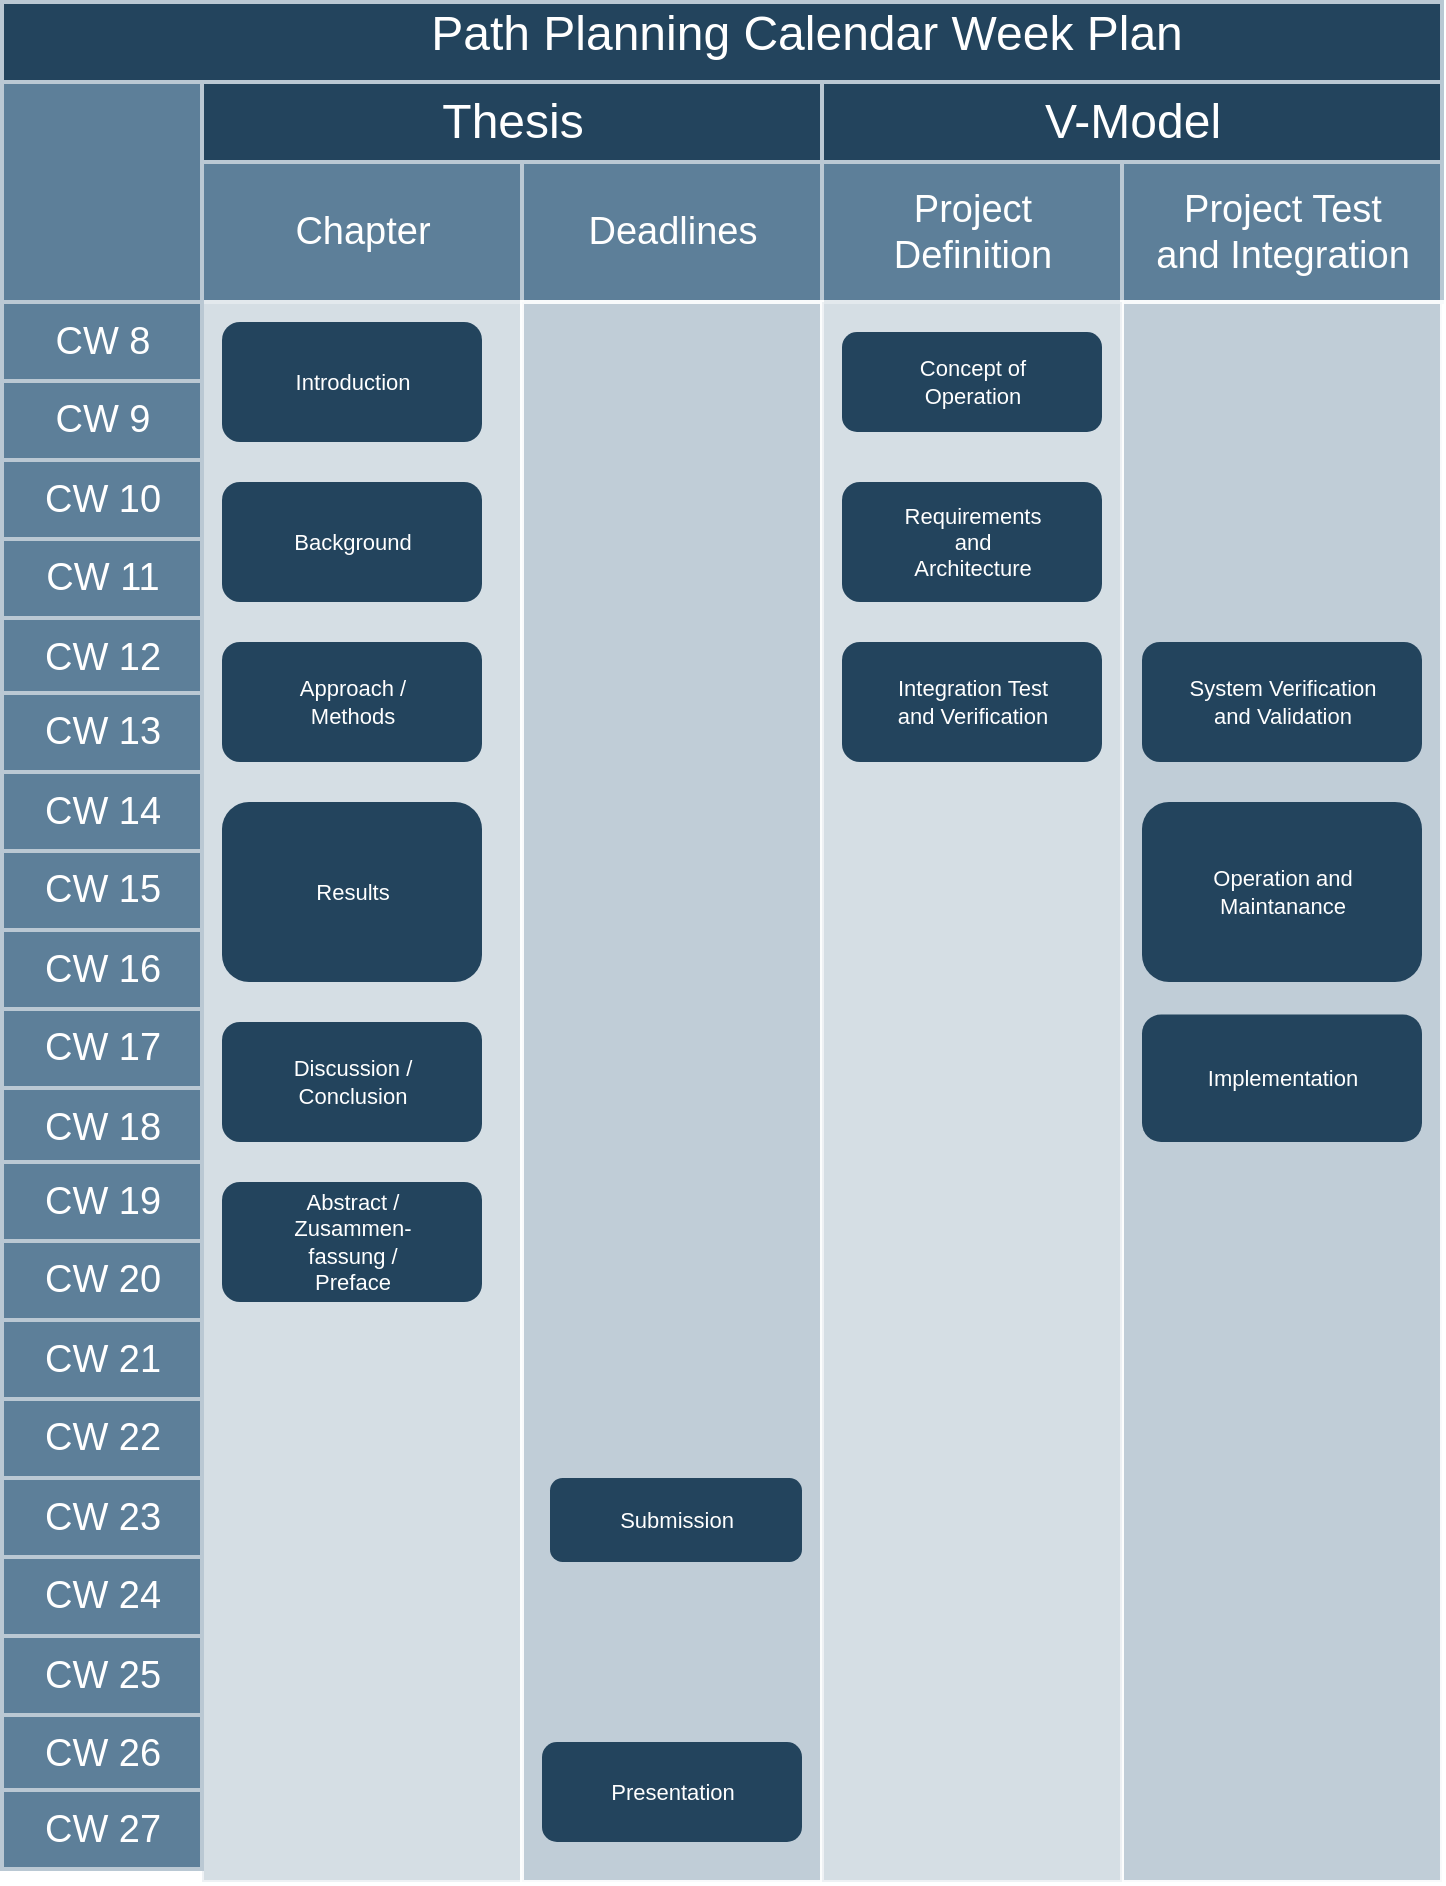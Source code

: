 <mxfile version="18.0.6" type="device"><diagram id="6a731a19-8d31-9384-78a2-239565b7b9f0" name="Page-1"><mxGraphModel dx="1237" dy="891" grid="1" gridSize="10" guides="1" tooltips="1" connect="1" arrows="1" fold="1" page="1" pageScale="1" pageWidth="827" pageHeight="1169" background="none" math="0" shadow="0"><root><mxCell id="0"/><mxCell id="1" parent="0"/><mxCell id="56" value="Path Planning Calendar Week Plan" style="strokeColor=#BAC8D3;fillColor=#23445D;fontSize=24;strokeWidth=2;fontFamily=Helvetica;html=1;fontColor=#FFFFFF;fontStyle=0;spacingBottom=8;spacingRight=0;spacingLeft=83;" parent="1" vertex="1"><mxGeometry x="40" y="40" width="720" height="40" as="geometry"/></mxCell><mxCell id="57" value="Thesis" style="strokeColor=#BAC8D3;fillColor=#23445D;fontSize=24;strokeWidth=2;horizontal=1;fontFamily=Helvetica;html=1;fontColor=#FFFFFF;fontStyle=0;direction=south;flipV=1;" parent="1" vertex="1"><mxGeometry x="140" y="80" width="310" height="40" as="geometry"/></mxCell><mxCell id="58" value="Chapter" style="strokeColor=#BAC8D3;fillColor=#5d7f99;fontSize=19;strokeWidth=2;horizontal=1;fontFamily=Helvetica;html=1;labelBackgroundColor=none;fontColor=#FFFFFF;direction=south;" parent="1" vertex="1"><mxGeometry x="140" y="120" width="160" height="70" as="geometry"/></mxCell><mxCell id="59" value="" style="strokeColor=#BAC8D3;fillColor=#5d7f99;fontSize=19;strokeWidth=2;fontFamily=Helvetica;html=1;labelBackgroundColor=none;fontColor=#FFFFFF;" parent="1" vertex="1"><mxGeometry x="40" y="80" width="100" height="110" as="geometry"/></mxCell><mxCell id="60" value="Deadlines" style="strokeColor=#BAC8D3;fillColor=#5d7f99;fontSize=19;strokeWidth=2;horizontal=1;fontFamily=Helvetica;html=1;labelBackgroundColor=none;fontColor=#FFFFFF;direction=south;" parent="1" vertex="1"><mxGeometry x="300" y="120" width="150" height="70" as="geometry"/></mxCell><mxCell id="62" value="Project Test&lt;br&gt;and&amp;nbsp;Integration" style="strokeColor=#BAC8D3;fillColor=#5d7f99;fontSize=19;strokeWidth=2;horizontal=1;fontFamily=Helvetica;html=1;labelBackgroundColor=none;fontColor=#FFFFFF;direction=south;" parent="1" vertex="1"><mxGeometry x="600" y="120" width="160" height="70" as="geometry"/></mxCell><mxCell id="63" value="Project &lt;br&gt;Definition" style="strokeColor=#BAC8D3;fillColor=#5d7f99;fontSize=19;strokeWidth=2;horizontal=1;fontFamily=Helvetica;html=1;labelBackgroundColor=none;fontColor=#FFFFFF;direction=south;" parent="1" vertex="1"><mxGeometry x="450" y="120" width="150" height="70" as="geometry"/></mxCell><mxCell id="64" value="V-Model" style="strokeColor=#BAC8D3;fillColor=#23445D;fontSize=24;strokeWidth=2;horizontal=1;fontFamily=Helvetica;html=1;fontColor=#FFFFFF;fontStyle=0;direction=south;" parent="1" vertex="1"><mxGeometry x="450" y="80" width="310" height="40" as="geometry"/></mxCell><mxCell id="68" value="" style="strokeColor=#FFFFFF;fillColor=#BAC8D3;fontSize=18;strokeWidth=2;fontFamily=Helvetica;html=1;opacity=60;direction=south;" parent="1" vertex="1"><mxGeometry x="140" y="190" width="160" height="790" as="geometry"/></mxCell><mxCell id="69" value="" style="strokeColor=#FFFFFF;fillColor=#BAC8D3;fontSize=18;strokeWidth=2;fontFamily=Helvetica;html=1;opacity=90;direction=south;" parent="1" vertex="1"><mxGeometry x="300" y="190" width="150" height="790" as="geometry"/></mxCell><mxCell id="71" value="" style="strokeColor=#FFFFFF;fillColor=#BAC8D3;fontSize=18;strokeWidth=2;fontFamily=Helvetica;html=1;opacity=90;direction=south;" parent="1" vertex="1"><mxGeometry x="600" y="190" width="160" height="790" as="geometry"/></mxCell><mxCell id="72" value="" style="strokeColor=#FFFFFF;fillColor=#BAC8D3;fontSize=18;strokeWidth=2;fontFamily=Helvetica;html=1;opacity=60;direction=south;" parent="1" vertex="1"><mxGeometry x="450" y="190" width="150" height="790" as="geometry"/></mxCell><mxCell id="90" value="&lt;font style=&quot;font-size: 11px;&quot; color=&quot;#ffffff&quot;&gt;Introduction&lt;/font&gt;" style="rounded=1;fillColor=#23445D;strokeColor=none;strokeWidth=2;fontFamily=Helvetica;html=1;gradientColor=none;fontSize=11;" parent="1" vertex="1"><mxGeometry x="150" y="200" width="130" height="60" as="geometry"/></mxCell><mxCell id="VGiEIG8dLVj6WltKwW1i-151" value="CW 11" style="strokeColor=#BAC8D3;fillColor=#5d7f99;fontSize=19;strokeWidth=2;fontFamily=Helvetica;html=1;labelBackgroundColor=none;fontColor=#FFFFFF;" parent="1" vertex="1"><mxGeometry x="40.0" y="308.5" width="100" height="39.5" as="geometry"/></mxCell><mxCell id="VGiEIG8dLVj6WltKwW1i-152" value="CW 12" style="strokeColor=#BAC8D3;fillColor=#5d7f99;fontSize=19;strokeWidth=2;fontFamily=Helvetica;html=1;labelBackgroundColor=none;fontColor=#FFFFFF;" parent="1" vertex="1"><mxGeometry x="40.0" y="348" width="100" height="39.5" as="geometry"/></mxCell><mxCell id="VGiEIG8dLVj6WltKwW1i-153" value="CW 13" style="strokeColor=#BAC8D3;fillColor=#5d7f99;fontSize=19;strokeWidth=2;fontFamily=Helvetica;html=1;labelBackgroundColor=none;fontColor=#FFFFFF;" parent="1" vertex="1"><mxGeometry x="40.0" y="385.5" width="100" height="39.5" as="geometry"/></mxCell><mxCell id="VGiEIG8dLVj6WltKwW1i-154" value="CW 14" style="strokeColor=#BAC8D3;fillColor=#5d7f99;fontSize=19;strokeWidth=2;fontFamily=Helvetica;html=1;labelBackgroundColor=none;fontColor=#FFFFFF;" parent="1" vertex="1"><mxGeometry x="40.0" y="425" width="100" height="39.5" as="geometry"/></mxCell><mxCell id="VGiEIG8dLVj6WltKwW1i-155" value="CW 15&lt;span style=&quot;color: rgba(0, 0, 0, 0); font-family: monospace; font-size: 0px; text-align: start;&quot;&gt;%3CmxGraphModel%3E%3Croot%3E%3CmxCell%20id%3D%220%22%2F%3E%3CmxCell%20id%3D%221%22%20parent%3D%220%22%2F%3E%3CmxCell%20id%3D%222%22%20value%3D%22CW%2014%22%20style%3D%22strokeColor%3D%23BAC8D3%3BfillColor%3D%235d7f99%3BfontSize%3D19%3BstrokeWidth%3D2%3BfontFamily%3DHelvetica%3Bhtml%3D1%3BlabelBackgroundColor%3Dnone%3BfontColor%3D%23FFFFFF%3B%22%20vertex%3D%221%22%20parent%3D%221%22%3E%3CmxGeometry%20x%3D%221060.0%22%20y%3D%22890.5%22%20width%3D%22136%22%20height%3D%2239.5%22%20as%3D%22geometry%22%2F%3E%3C%2FmxCell%3E%3C%2Froot%3E%3C%2FmxGraphModel%3E&lt;/span&gt;" style="strokeColor=#BAC8D3;fillColor=#5d7f99;fontSize=19;strokeWidth=2;fontFamily=Helvetica;html=1;labelBackgroundColor=none;fontColor=#FFFFFF;" parent="1" vertex="1"><mxGeometry x="40.0" y="464.5" width="100" height="39.5" as="geometry"/></mxCell><mxCell id="VGiEIG8dLVj6WltKwW1i-156" value="CW 16" style="strokeColor=#BAC8D3;fillColor=#5d7f99;fontSize=19;strokeWidth=2;fontFamily=Helvetica;html=1;labelBackgroundColor=none;fontColor=#FFFFFF;" parent="1" vertex="1"><mxGeometry x="40.0" y="504" width="100" height="39.5" as="geometry"/></mxCell><mxCell id="VGiEIG8dLVj6WltKwW1i-157" value="CW 17" style="strokeColor=#BAC8D3;fillColor=#5d7f99;fontSize=19;strokeWidth=2;fontFamily=Helvetica;html=1;labelBackgroundColor=none;fontColor=#FFFFFF;" parent="1" vertex="1"><mxGeometry x="40.0" y="543.5" width="100" height="39.5" as="geometry"/></mxCell><mxCell id="VGiEIG8dLVj6WltKwW1i-158" value="CW 18" style="strokeColor=#BAC8D3;fillColor=#5d7f99;fontSize=19;strokeWidth=2;fontFamily=Helvetica;html=1;labelBackgroundColor=none;fontColor=#FFFFFF;" parent="1" vertex="1"><mxGeometry x="40.0" y="583" width="100" height="39.5" as="geometry"/></mxCell><mxCell id="VGiEIG8dLVj6WltKwW1i-159" value="CW 19" style="strokeColor=#BAC8D3;fillColor=#5d7f99;fontSize=19;strokeWidth=2;fontFamily=Helvetica;html=1;labelBackgroundColor=none;fontColor=#FFFFFF;" parent="1" vertex="1"><mxGeometry x="40.0" y="620" width="100" height="39.5" as="geometry"/></mxCell><mxCell id="VGiEIG8dLVj6WltKwW1i-160" value="CW 20&lt;span style=&quot;color: rgba(0, 0, 0, 0); font-family: monospace; font-size: 0px; text-align: start;&quot;&gt;%3CmxGraphModel%3E%3Croot%3E%3CmxCell%20id%3D%220%22%2F%3E%3CmxCell%20id%3D%221%22%20parent%3D%220%22%2F%3E%3CmxCell%20id%3D%222%22%20value%3D%22CW%2018%22%20style%3D%22strokeColor%3D%23BAC8D3%3BfillColor%3D%235d7f99%3BfontSize%3D19%3BstrokeWidth%3D2%3BfontFamily%3DHelvetica%3Bhtml%3D1%3BlabelBackgroundColor%3Dnone%3BfontColor%3D%23FFFFFF%3B%22%20vertex%3D%221%22%20parent%3D%221%22%3E%3CmxGeometry%20x%3D%221604.0%22%20y%3D%22890.5%22%20width%3D%22136%22%20height%3D%2239.5%22%20as%3D%22geometry%22%2F%3E%3C%2FmxCell%3E%3C%2Froot%3E%3C%2FmxGraphModel%3E&lt;/span&gt;" style="strokeColor=#BAC8D3;fillColor=#5d7f99;fontSize=19;strokeWidth=2;fontFamily=Helvetica;html=1;labelBackgroundColor=none;fontColor=#FFFFFF;" parent="1" vertex="1"><mxGeometry x="40.0" y="659.5" width="100" height="39.5" as="geometry"/></mxCell><mxCell id="VGiEIG8dLVj6WltKwW1i-161" value="CW 21" style="strokeColor=#BAC8D3;fillColor=#5d7f99;fontSize=19;strokeWidth=2;fontFamily=Helvetica;html=1;labelBackgroundColor=none;fontColor=#FFFFFF;imageWidth=24;" parent="1" vertex="1"><mxGeometry x="40.0" y="699" width="100" height="39.5" as="geometry"/></mxCell><mxCell id="141" value="CW 8" style="strokeColor=#BAC8D3;fillColor=#5d7f99;fontSize=19;strokeWidth=2;fontFamily=Helvetica;html=1;labelBackgroundColor=none;fontColor=#FFFFFF;" parent="1" vertex="1"><mxGeometry x="40" y="190" width="100" height="39.5" as="geometry"/></mxCell><mxCell id="142" value="CW 9" style="strokeColor=#BAC8D3;fillColor=#5d7f99;fontSize=19;strokeWidth=2;fontFamily=Helvetica;html=1;labelBackgroundColor=none;fontColor=#FFFFFF;" parent="1" vertex="1"><mxGeometry x="40.0" y="229.5" width="100" height="39.5" as="geometry"/></mxCell><mxCell id="143" value="CW 10" style="strokeColor=#BAC8D3;fillColor=#5d7f99;fontSize=19;strokeWidth=2;fontFamily=Helvetica;html=1;labelBackgroundColor=none;fontColor=#FFFFFF;" parent="1" vertex="1"><mxGeometry x="40.0" y="269" width="100" height="39.5" as="geometry"/></mxCell><mxCell id="VGiEIG8dLVj6WltKwW1i-162" value="CW 22" style="strokeColor=#BAC8D3;fillColor=#5d7f99;fontSize=19;strokeWidth=2;fontFamily=Helvetica;html=1;labelBackgroundColor=none;fontColor=#FFFFFF;imageWidth=24;" parent="1" vertex="1"><mxGeometry x="40.0" y="738.5" width="100" height="39.5" as="geometry"/></mxCell><mxCell id="VGiEIG8dLVj6WltKwW1i-163" value="CW 23" style="strokeColor=#BAC8D3;fillColor=#5d7f99;fontSize=19;strokeWidth=2;fontFamily=Helvetica;html=1;labelBackgroundColor=none;fontColor=#FFFFFF;imageWidth=24;" parent="1" vertex="1"><mxGeometry x="40.0" y="778" width="100" height="39.5" as="geometry"/></mxCell><mxCell id="VGiEIG8dLVj6WltKwW1i-164" value="CW 24" style="strokeColor=#BAC8D3;fillColor=#5d7f99;fontSize=19;strokeWidth=2;fontFamily=Helvetica;html=1;labelBackgroundColor=none;fontColor=#FFFFFF;imageWidth=24;" parent="1" vertex="1"><mxGeometry x="40.0" y="817.5" width="100" height="39.5" as="geometry"/></mxCell><mxCell id="VGiEIG8dLVj6WltKwW1i-165" value="CW 25" style="strokeColor=#BAC8D3;fillColor=#5d7f99;fontSize=19;strokeWidth=2;fontFamily=Helvetica;html=1;labelBackgroundColor=none;fontColor=#FFFFFF;imageWidth=24;" parent="1" vertex="1"><mxGeometry x="40.0" y="857" width="100" height="39.5" as="geometry"/></mxCell><mxCell id="VGiEIG8dLVj6WltKwW1i-166" value="CW 26" style="strokeColor=#BAC8D3;fillColor=#5d7f99;fontSize=19;strokeWidth=2;fontFamily=Helvetica;html=1;labelBackgroundColor=none;fontColor=#FFFFFF;imageWidth=24;" parent="1" vertex="1"><mxGeometry x="40.0" y="896.5" width="100" height="39.5" as="geometry"/></mxCell><mxCell id="VGiEIG8dLVj6WltKwW1i-167" value="CW 27" style="strokeColor=#BAC8D3;fillColor=#5d7f99;fontSize=19;strokeWidth=2;fontFamily=Helvetica;html=1;labelBackgroundColor=none;fontColor=#FFFFFF;imageWidth=24;" parent="1" vertex="1"><mxGeometry x="40.0" y="934" width="100" height="39.5" as="geometry"/></mxCell><mxCell id="mIeIQhIT6esvRdLidUnJ-143" value="&lt;font style=&quot;font-size: 11px;&quot; color=&quot;#ffffff&quot;&gt;Background&lt;/font&gt;" style="rounded=1;fillColor=#23445D;strokeColor=none;strokeWidth=2;fontFamily=Helvetica;html=1;gradientColor=none;fontSize=11;" vertex="1" parent="1"><mxGeometry x="150" y="280" width="130" height="60" as="geometry"/></mxCell><mxCell id="mIeIQhIT6esvRdLidUnJ-144" value="&lt;font style=&quot;font-size: 11px;&quot; color=&quot;#ffffff&quot;&gt;Approach /&lt;br style=&quot;font-size: 11px;&quot;&gt;Methods&lt;/font&gt;" style="rounded=1;fillColor=#23445D;strokeColor=none;strokeWidth=2;fontFamily=Helvetica;html=1;gradientColor=none;fontSize=11;" vertex="1" parent="1"><mxGeometry x="150" y="360" width="130" height="60" as="geometry"/></mxCell><mxCell id="mIeIQhIT6esvRdLidUnJ-145" value="&lt;font style=&quot;font-size: 11px;&quot; color=&quot;#ffffff&quot;&gt;Presentation&lt;/font&gt;" style="rounded=1;fillColor=#23445D;strokeColor=none;strokeWidth=2;fontFamily=Helvetica;html=1;gradientColor=none;fontSize=11;" vertex="1" parent="1"><mxGeometry x="310" y="910" width="130" height="50" as="geometry"/></mxCell><mxCell id="mIeIQhIT6esvRdLidUnJ-146" value="&lt;font style=&quot;font-size: 11px;&quot; color=&quot;#ffffff&quot;&gt;Submission&lt;/font&gt;" style="rounded=1;fillColor=#23445D;strokeColor=none;strokeWidth=2;fontFamily=Helvetica;html=1;gradientColor=none;fontSize=11;" vertex="1" parent="1"><mxGeometry x="314" y="778" width="126" height="42" as="geometry"/></mxCell><mxCell id="mIeIQhIT6esvRdLidUnJ-147" value="&lt;font style=&quot;font-size: 11px;&quot; color=&quot;#ffffff&quot;&gt;Results&lt;/font&gt;" style="rounded=1;fillColor=#23445D;strokeColor=none;strokeWidth=2;fontFamily=Helvetica;html=1;gradientColor=none;fontSize=11;" vertex="1" parent="1"><mxGeometry x="150" y="440" width="130" height="90" as="geometry"/></mxCell><mxCell id="mIeIQhIT6esvRdLidUnJ-148" value="&lt;font style=&quot;font-size: 11px;&quot; color=&quot;#ffffff&quot;&gt;Discussion /&lt;br style=&quot;font-size: 11px;&quot;&gt;Conclusion&lt;/font&gt;" style="rounded=1;fillColor=#23445D;strokeColor=none;strokeWidth=2;fontFamily=Helvetica;html=1;gradientColor=none;fontSize=11;" vertex="1" parent="1"><mxGeometry x="150" y="550" width="130" height="60" as="geometry"/></mxCell><mxCell id="mIeIQhIT6esvRdLidUnJ-149" value="&lt;font color=&quot;#ffffff&quot; style=&quot;font-size: 11px;&quot;&gt;&lt;span style=&quot;font-size: 11px;&quot;&gt;Abstract / &lt;br style=&quot;font-size: 11px;&quot;&gt;Zusammen-&lt;br style=&quot;font-size: 11px;&quot;&gt;fassung / &lt;br style=&quot;font-size: 11px;&quot;&gt;Preface&lt;/span&gt;&lt;/font&gt;" style="rounded=1;fillColor=#23445D;strokeColor=none;strokeWidth=2;fontFamily=Helvetica;html=1;gradientColor=none;fontSize=11;" vertex="1" parent="1"><mxGeometry x="150" y="630" width="130" height="60" as="geometry"/></mxCell><mxCell id="mIeIQhIT6esvRdLidUnJ-151" value="&lt;font style=&quot;font-size: 11px;&quot; color=&quot;#ffffff&quot;&gt;Concept of &lt;br style=&quot;font-size: 11px;&quot;&gt;Operation&lt;/font&gt;" style="rounded=1;fillColor=#23445D;strokeColor=none;strokeWidth=2;fontFamily=Helvetica;html=1;gradientColor=none;fontSize=11;" vertex="1" parent="1"><mxGeometry x="460" y="205" width="130" height="50" as="geometry"/></mxCell><mxCell id="mIeIQhIT6esvRdLidUnJ-152" value="&lt;font style=&quot;font-size: 11px;&quot; color=&quot;#ffffff&quot;&gt;Requirements &lt;br style=&quot;font-size: 11px;&quot;&gt;and&lt;br style=&quot;font-size: 11px;&quot;&gt;Architecture&lt;br style=&quot;font-size: 11px;&quot;&gt;&lt;/font&gt;" style="rounded=1;fillColor=#23445D;strokeColor=none;strokeWidth=2;fontFamily=Helvetica;html=1;gradientColor=none;fontSize=11;" vertex="1" parent="1"><mxGeometry x="460" y="280" width="130" height="60" as="geometry"/></mxCell><mxCell id="mIeIQhIT6esvRdLidUnJ-153" value="&lt;font style=&quot;font-size: 11px;&quot; color=&quot;#ffffff&quot;&gt;System Verification&lt;br style=&quot;font-size: 11px;&quot;&gt;and Validation&lt;br style=&quot;font-size: 11px;&quot;&gt;&lt;/font&gt;" style="rounded=1;fillColor=#23445D;strokeColor=none;strokeWidth=2;fontFamily=Helvetica;html=1;gradientColor=none;fontSize=11;" vertex="1" parent="1"><mxGeometry x="610" y="360" width="140" height="60" as="geometry"/></mxCell><mxCell id="mIeIQhIT6esvRdLidUnJ-154" value="&lt;font style=&quot;font-size: 11px;&quot; color=&quot;#ffffff&quot;&gt;Operation and&lt;br style=&quot;font-size: 11px;&quot;&gt;Maintanance&lt;br style=&quot;font-size: 11px;&quot;&gt;&lt;/font&gt;" style="rounded=1;fillColor=#23445D;strokeColor=none;strokeWidth=2;fontFamily=Helvetica;html=1;gradientColor=none;fontSize=11;" vertex="1" parent="1"><mxGeometry x="610" y="440" width="140" height="90" as="geometry"/></mxCell><mxCell id="mIeIQhIT6esvRdLidUnJ-155" value="&lt;font style=&quot;font-size: 11px;&quot; color=&quot;#ffffff&quot;&gt;Integration Test &lt;br style=&quot;font-size: 11px;&quot;&gt;and Verification&lt;br style=&quot;font-size: 11px;&quot;&gt;&lt;/font&gt;" style="rounded=1;fillColor=#23445D;strokeColor=none;strokeWidth=2;fontFamily=Helvetica;html=1;gradientColor=none;fontSize=11;" vertex="1" parent="1"><mxGeometry x="460" y="360" width="130" height="60" as="geometry"/></mxCell><mxCell id="mIeIQhIT6esvRdLidUnJ-156" value="&lt;font style=&quot;font-size: 11px;&quot; color=&quot;#ffffff&quot;&gt;Implementation&lt;br style=&quot;font-size: 11px;&quot;&gt;&lt;/font&gt;" style="rounded=1;fillColor=#23445D;strokeColor=none;strokeWidth=2;fontFamily=Helvetica;html=1;gradientColor=none;fontSize=11;" vertex="1" parent="1"><mxGeometry x="610" y="546.25" width="140" height="63.75" as="geometry"/></mxCell></root></mxGraphModel></diagram></mxfile>